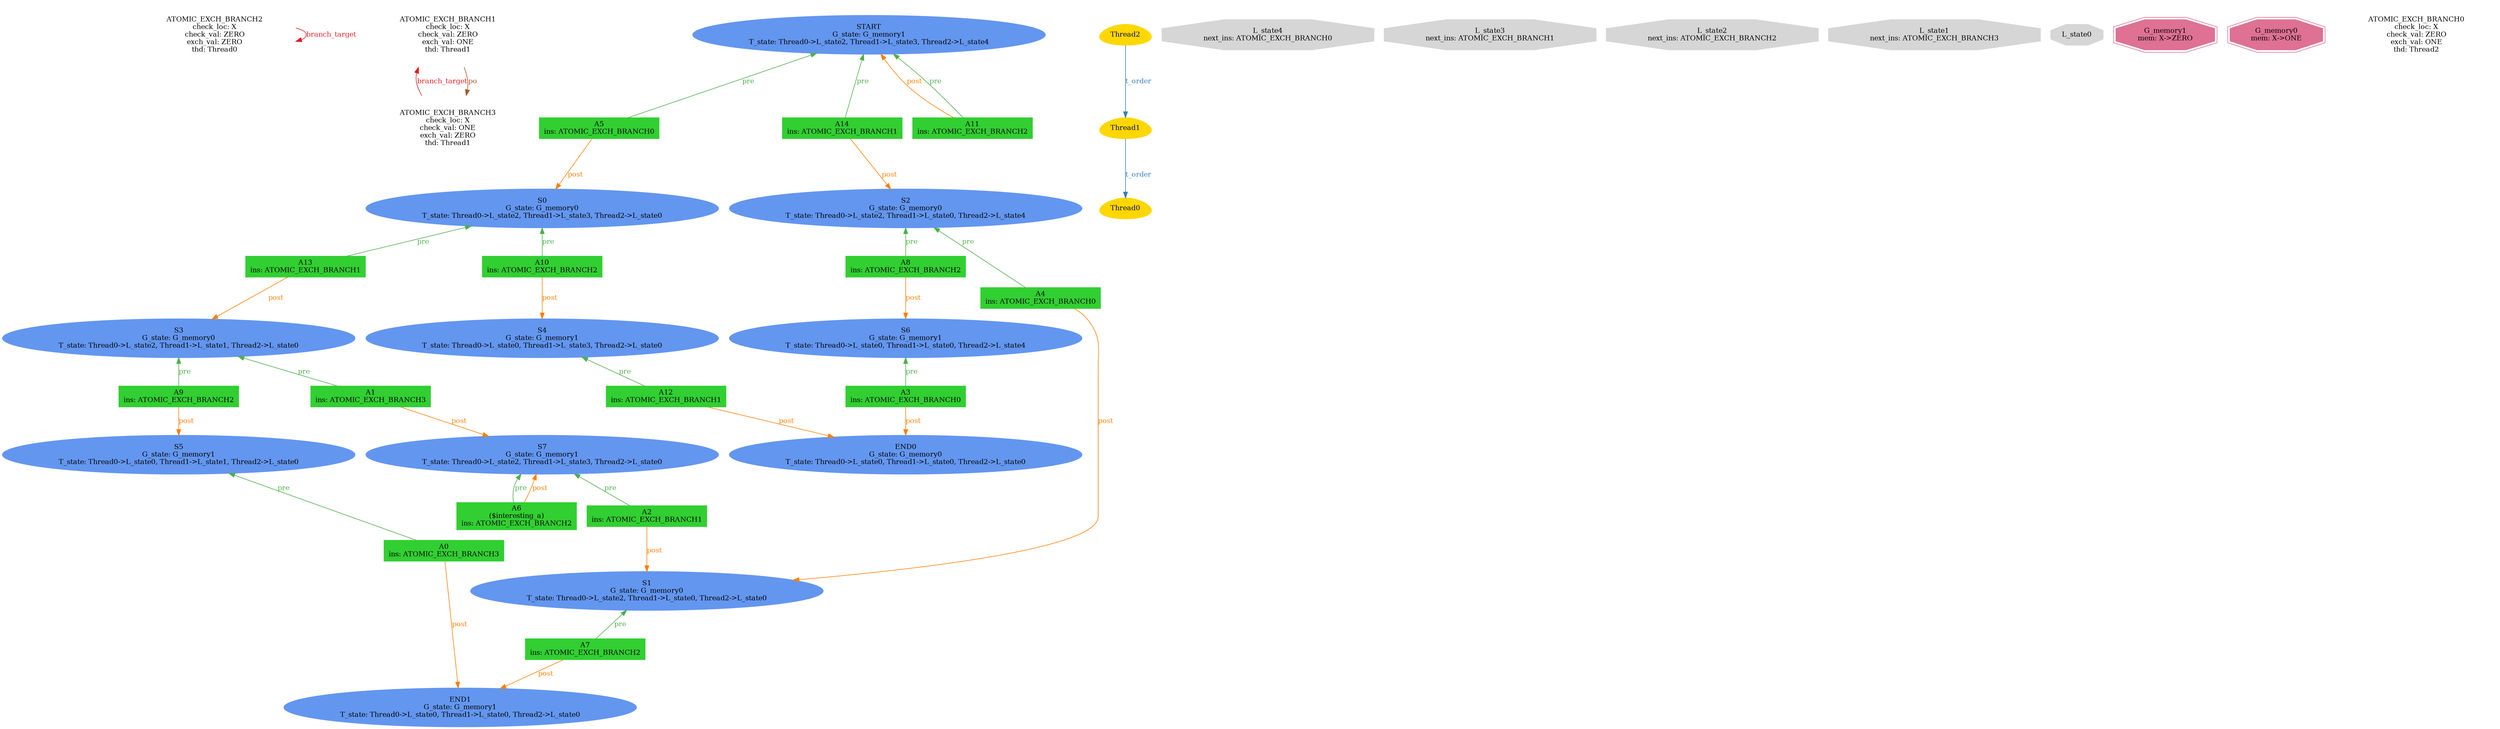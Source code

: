 digraph "graph" {
graph [fontsize=12]
node [fontsize=12]
edge [fontsize=12]
rankdir=TB;
"N28" -> "N28" [uuid = "<ATOMIC_EXCH_BRANCH2, ATOMIC_EXCH_BRANCH2>", color = "#e41a1c", fontcolor = "#e41a1c", style = "solid", label = "branch_target", dir = "forward", weight = "1"]
"N32" -> "N31" [uuid = "<ATOMIC_EXCH_BRANCH3, ATOMIC_EXCH_BRANCH1>", color = "#e41a1c", fontcolor = "#e41a1c", style = "solid", label = "branch_target", dir = "back", weight = "1"]
"N32" -> "N31" [uuid = "<ATOMIC_EXCH_BRANCH1, ATOMIC_EXCH_BRANCH3>", color = "#a65628", fontcolor = "#a65628", style = "solid", label = "po", dir = "forward", weight = "1"]
"N25" -> "N18" [uuid = "<A0, END1>", color = "#ff7f00", fontcolor = "#ff7f00", style = "solid", label = "post", dir = "forward", weight = "1"]
"N34" -> "N33" [uuid = "<A1, S7>", color = "#ff7f00", fontcolor = "#ff7f00", style = "solid", label = "post", dir = "forward", weight = "1"]
"N24" -> "N20" [uuid = "<A2, S1>", color = "#ff7f00", fontcolor = "#ff7f00", style = "solid", label = "post", dir = "forward", weight = "1"]
"N15" -> "N11" [uuid = "<A3, END0>", color = "#ff7f00", fontcolor = "#ff7f00", style = "solid", label = "post", dir = "forward", weight = "1"]
"N21" -> "N20" [uuid = "<A4, S1>", color = "#ff7f00", fontcolor = "#ff7f00", style = "solid", label = "post", dir = "forward", weight = "1"]
"N38" -> "N37" [uuid = "<A5, S0>", color = "#ff7f00", fontcolor = "#ff7f00", style = "solid", label = "post", dir = "forward", weight = "1"]
"N33" -> "N30" [uuid = "<A6, S7>", color = "#ff7f00", fontcolor = "#ff7f00", style = "solid", label = "post", dir = "back", weight = "1"]
"N19" -> "N18" [uuid = "<A7, END1>", color = "#ff7f00", fontcolor = "#ff7f00", style = "solid", label = "post", dir = "forward", weight = "1"]
"N17" -> "N16" [uuid = "<A8, S6>", color = "#ff7f00", fontcolor = "#ff7f00", style = "solid", label = "post", dir = "forward", weight = "1"]
"N27" -> "N26" [uuid = "<A9, S5>", color = "#ff7f00", fontcolor = "#ff7f00", style = "solid", label = "post", dir = "forward", weight = "1"]
"N14" -> "N13" [uuid = "<A10, S4>", color = "#ff7f00", fontcolor = "#ff7f00", style = "solid", label = "post", dir = "forward", weight = "1"]
"N39" -> "N29" [uuid = "<A11, START>", color = "#ff7f00", fontcolor = "#ff7f00", style = "solid", label = "post", dir = "back", weight = "1"]
"N12" -> "N11" [uuid = "<A12, END0>", color = "#ff7f00", fontcolor = "#ff7f00", style = "solid", label = "post", dir = "forward", weight = "1"]
"N36" -> "N35" [uuid = "<A13, S3>", color = "#ff7f00", fontcolor = "#ff7f00", style = "solid", label = "post", dir = "forward", weight = "1"]
"N23" -> "N22" [uuid = "<A14, S2>", color = "#ff7f00", fontcolor = "#ff7f00", style = "solid", label = "post", dir = "forward", weight = "1"]
"N26" -> "N25" [uuid = "<A0, S5>", color = "#4daf4a", fontcolor = "#4daf4a", style = "solid", label = "pre", dir = "back", weight = "1"]
"N35" -> "N34" [uuid = "<A1, S3>", color = "#4daf4a", fontcolor = "#4daf4a", style = "solid", label = "pre", dir = "back", weight = "1"]
"N33" -> "N24" [uuid = "<A2, S7>", color = "#4daf4a", fontcolor = "#4daf4a", style = "solid", label = "pre", dir = "back", weight = "1"]
"N16" -> "N15" [uuid = "<A3, S6>", color = "#4daf4a", fontcolor = "#4daf4a", style = "solid", label = "pre", dir = "back", weight = "1"]
"N22" -> "N21" [uuid = "<A4, S2>", color = "#4daf4a", fontcolor = "#4daf4a", style = "solid", label = "pre", dir = "back", weight = "1"]
"N39" -> "N38" [uuid = "<A5, START>", color = "#4daf4a", fontcolor = "#4daf4a", style = "solid", label = "pre", dir = "back", weight = "1"]
"N33" -> "N30" [uuid = "<A6, S7>", color = "#4daf4a", fontcolor = "#4daf4a", style = "solid", label = "pre", dir = "back", weight = "1"]
"N20" -> "N19" [uuid = "<A7, S1>", color = "#4daf4a", fontcolor = "#4daf4a", style = "solid", label = "pre", dir = "back", weight = "1"]
"N22" -> "N17" [uuid = "<A8, S2>", color = "#4daf4a", fontcolor = "#4daf4a", style = "solid", label = "pre", dir = "back", weight = "1"]
"N35" -> "N27" [uuid = "<A9, S3>", color = "#4daf4a", fontcolor = "#4daf4a", style = "solid", label = "pre", dir = "back", weight = "1"]
"N37" -> "N14" [uuid = "<A10, S0>", color = "#4daf4a", fontcolor = "#4daf4a", style = "solid", label = "pre", dir = "back", weight = "1"]
"N39" -> "N29" [uuid = "<A11, START>", color = "#4daf4a", fontcolor = "#4daf4a", style = "solid", label = "pre", dir = "back", weight = "1"]
"N13" -> "N12" [uuid = "<A12, S4>", color = "#4daf4a", fontcolor = "#4daf4a", style = "solid", label = "pre", dir = "back", weight = "1"]
"N37" -> "N36" [uuid = "<A13, S0>", color = "#4daf4a", fontcolor = "#4daf4a", style = "solid", label = "pre", dir = "back", weight = "1"]
"N39" -> "N23" [uuid = "<A14, START>", color = "#4daf4a", fontcolor = "#4daf4a", style = "solid", label = "pre", dir = "back", weight = "1"]
"N9" -> "N8" [uuid = "<Thread1, Thread0>", color = "#377eb8", fontcolor = "#377eb8", style = "solid", label = "t_order", dir = "forward", weight = "1"]
"N10" -> "N9" [uuid = "<Thread2, Thread1>", color = "#377eb8", fontcolor = "#377eb8", style = "solid", label = "t_order", dir = "forward", weight = "1"]
"N0" [uuid="L_state4", label="L_state4\nnext_ins: ATOMIC_EXCH_BRANCH0", color="#d6d6d6", fontcolor = "#000000", shape = "octagon", style = "filled, solid"]
"N1" [uuid="L_state3", label="L_state3\nnext_ins: ATOMIC_EXCH_BRANCH1", color="#d6d6d6", fontcolor = "#000000", shape = "octagon", style = "filled, solid"]
"N2" [uuid="L_state2", label="L_state2\nnext_ins: ATOMIC_EXCH_BRANCH2", color="#d6d6d6", fontcolor = "#000000", shape = "octagon", style = "filled, solid"]
"N3" [uuid="L_state1", label="L_state1\nnext_ins: ATOMIC_EXCH_BRANCH3", color="#d6d6d6", fontcolor = "#000000", shape = "octagon", style = "filled, solid"]
"N4" [uuid="L_state0", label="L_state0", color="#d6d6d6", fontcolor = "#000000", shape = "octagon", style = "filled, solid"]
"N5" [uuid="G_memory1", label="G_memory1\nmem: X->ZERO", color="#de7194", fontcolor = "#000000", shape = "doubleoctagon", style = "filled, solid"]
"N6" [uuid="G_memory0", label="G_memory0\nmem: X->ONE", color="#de7194", fontcolor = "#000000", shape = "doubleoctagon", style = "filled, solid"]
"N7" [uuid="ATOMIC_EXCH_BRANCH0", label="ATOMIC_EXCH_BRANCH0\ncheck_loc: X\ncheck_val: ZERO\nexch_val: ONE\nthd: Thread2", color="#ffffff", fontcolor = "#000000", shape = "octagon", style = "filled, solid"]
"N8" [uuid="Thread0", label="Thread0", color="#ffd700", fontcolor = "#000000", shape = "egg", style = "filled, solid"]
"N9" [uuid="Thread1", label="Thread1", color="#ffd700", fontcolor = "#000000", shape = "egg", style = "filled, solid"]
"N10" [uuid="Thread2", label="Thread2", color="#ffd700", fontcolor = "#000000", shape = "egg", style = "filled, solid"]
"N11" [uuid="END0", label="END0\nG_state: G_memory0\nT_state: Thread0->L_state0, Thread1->L_state0, Thread2->L_state0", color="#6396ef", fontcolor = "#000000", shape = "ellipse", style = "filled, solid"]
"N12" [uuid="A12", label="A12\nins: ATOMIC_EXCH_BRANCH1", color="#31cf31", fontcolor = "#000000", shape = "box", style = "filled, solid"]
"N13" [uuid="S4", label="S4\nG_state: G_memory1\nT_state: Thread0->L_state0, Thread1->L_state3, Thread2->L_state0", color="#6396ef", fontcolor = "#000000", shape = "ellipse", style = "filled, solid"]
"N14" [uuid="A10", label="A10\nins: ATOMIC_EXCH_BRANCH2", color="#31cf31", fontcolor = "#000000", shape = "box", style = "filled, solid"]
"N15" [uuid="A3", label="A3\nins: ATOMIC_EXCH_BRANCH0", color="#31cf31", fontcolor = "#000000", shape = "box", style = "filled, solid"]
"N16" [uuid="S6", label="S6\nG_state: G_memory1\nT_state: Thread0->L_state0, Thread1->L_state0, Thread2->L_state4", color="#6396ef", fontcolor = "#000000", shape = "ellipse", style = "filled, solid"]
"N17" [uuid="A8", label="A8\nins: ATOMIC_EXCH_BRANCH2", color="#31cf31", fontcolor = "#000000", shape = "box", style = "filled, solid"]
"N18" [uuid="END1", label="END1\nG_state: G_memory1\nT_state: Thread0->L_state0, Thread1->L_state0, Thread2->L_state0", color="#6396ef", fontcolor = "#000000", shape = "ellipse", style = "filled, solid"]
"N19" [uuid="A7", label="A7\nins: ATOMIC_EXCH_BRANCH2", color="#31cf31", fontcolor = "#000000", shape = "box", style = "filled, solid"]
"N20" [uuid="S1", label="S1\nG_state: G_memory0\nT_state: Thread0->L_state2, Thread1->L_state0, Thread2->L_state0", color="#6396ef", fontcolor = "#000000", shape = "ellipse", style = "filled, solid"]
"N21" [uuid="A4", label="A4\nins: ATOMIC_EXCH_BRANCH0", color="#31cf31", fontcolor = "#000000", shape = "box", style = "filled, solid"]
"N22" [uuid="S2", label="S2\nG_state: G_memory0\nT_state: Thread0->L_state2, Thread1->L_state0, Thread2->L_state4", color="#6396ef", fontcolor = "#000000", shape = "ellipse", style = "filled, solid"]
"N23" [uuid="A14", label="A14\nins: ATOMIC_EXCH_BRANCH1", color="#31cf31", fontcolor = "#000000", shape = "box", style = "filled, solid"]
"N24" [uuid="A2", label="A2\nins: ATOMIC_EXCH_BRANCH1", color="#31cf31", fontcolor = "#000000", shape = "box", style = "filled, solid"]
"N25" [uuid="A0", label="A0\nins: ATOMIC_EXCH_BRANCH3", color="#31cf31", fontcolor = "#000000", shape = "box", style = "filled, solid"]
"N26" [uuid="S5", label="S5\nG_state: G_memory1\nT_state: Thread0->L_state0, Thread1->L_state1, Thread2->L_state0", color="#6396ef", fontcolor = "#000000", shape = "ellipse", style = "filled, solid"]
"N27" [uuid="A9", label="A9\nins: ATOMIC_EXCH_BRANCH2", color="#31cf31", fontcolor = "#000000", shape = "box", style = "filled, solid"]
"N28" [uuid="ATOMIC_EXCH_BRANCH2", label="ATOMIC_EXCH_BRANCH2\ncheck_loc: X\ncheck_val: ZERO\nexch_val: ZERO\nthd: Thread0", color="#ffffff", fontcolor = "#000000", shape = "octagon", style = "filled, solid"]
"N29" [uuid="A11", label="A11\nins: ATOMIC_EXCH_BRANCH2", color="#31cf31", fontcolor = "#000000", shape = "box", style = "filled, solid"]
"N30" [uuid="A6", label="A6\n($interesting_a)\nins: ATOMIC_EXCH_BRANCH2", color="#31cf31", fontcolor = "#000000", shape = "box", style = "filled, solid"]
"N31" [uuid="ATOMIC_EXCH_BRANCH3", label="ATOMIC_EXCH_BRANCH3\ncheck_loc: X\ncheck_val: ONE\nexch_val: ZERO\nthd: Thread1", color="#ffffff", fontcolor = "#000000", shape = "octagon", style = "filled, solid"]
"N32" [uuid="ATOMIC_EXCH_BRANCH1", label="ATOMIC_EXCH_BRANCH1\ncheck_loc: X\ncheck_val: ZERO\nexch_val: ONE\nthd: Thread1", color="#ffffff", fontcolor = "#000000", shape = "octagon", style = "filled, solid"]
"N33" [uuid="S7", label="S7\nG_state: G_memory1\nT_state: Thread0->L_state2, Thread1->L_state3, Thread2->L_state0", color="#6396ef", fontcolor = "#000000", shape = "ellipse", style = "filled, solid"]
"N34" [uuid="A1", label="A1\nins: ATOMIC_EXCH_BRANCH3", color="#31cf31", fontcolor = "#000000", shape = "box", style = "filled, solid"]
"N35" [uuid="S3", label="S3\nG_state: G_memory0\nT_state: Thread0->L_state2, Thread1->L_state1, Thread2->L_state0", color="#6396ef", fontcolor = "#000000", shape = "ellipse", style = "filled, solid"]
"N36" [uuid="A13", label="A13\nins: ATOMIC_EXCH_BRANCH1", color="#31cf31", fontcolor = "#000000", shape = "box", style = "filled, solid"]
"N37" [uuid="S0", label="S0\nG_state: G_memory0\nT_state: Thread0->L_state2, Thread1->L_state3, Thread2->L_state0", color="#6396ef", fontcolor = "#000000", shape = "ellipse", style = "filled, solid"]
"N38" [uuid="A5", label="A5\nins: ATOMIC_EXCH_BRANCH0", color="#31cf31", fontcolor = "#000000", shape = "box", style = "filled, solid"]
"N39" [uuid="START", label="START\nG_state: G_memory1\nT_state: Thread0->L_state2, Thread1->L_state3, Thread2->L_state4", color="#6396ef", fontcolor = "#000000", shape = "ellipse", style = "filled, solid"]
}

